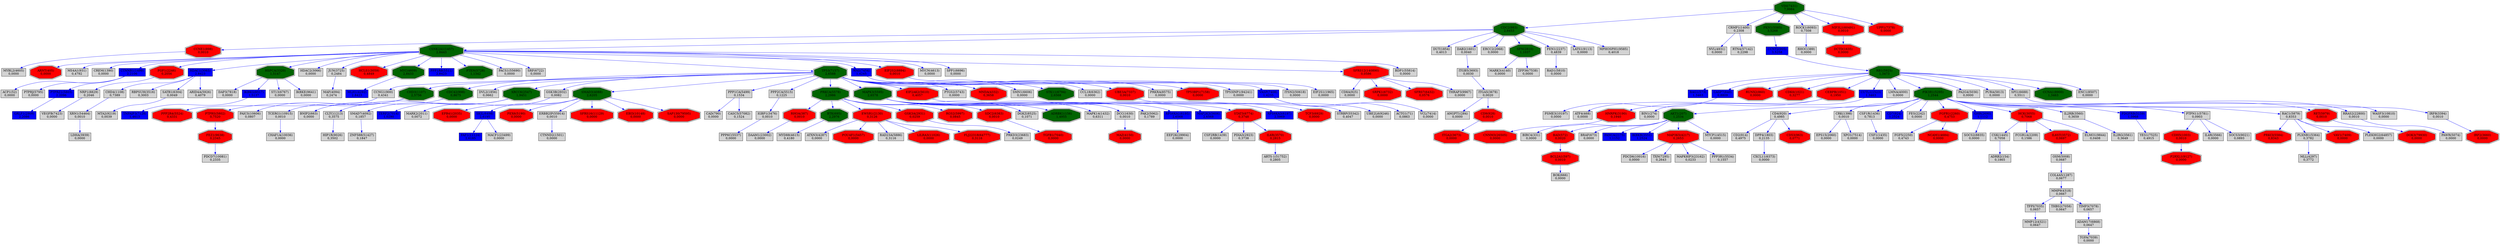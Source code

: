 digraph total_ansx {
N_0 [shape = box, style = filled, fillcolor = lightgray, label = "ACTG1(71)\n0,0863"];
N_1 [shape = box, style = filled, fillcolor = lightgray, label = "ADRB2(154)\n0,1865"];
N_2 [shape = doubleoctagon, style = filled, fillcolor = darkgreen, label = "ADRBK1(156)\n1,4955"];
N_3 [shape = doubleoctagon, style = filled, fillcolor = darkgreen, label = "AKT1(207)\n1,2534"];
N_4 [shape = box, style = filled, fillcolor = lightgray, label = "BIN1(274)\n0,0000"];
N_5 [shape = box, style = filled, fillcolor = lightgray, label = "ANGPT1(284)\n0,0000"];
N_6 [shape = box, style = filled, fillcolor = lightgray, label = "BIRC4(331)\n0,0000"];
N_7 [shape = doubleoctagon, style = filled, fillcolor = red, label = "RHOA(387)\n0,0010"];
N_8 [shape = box, style = filled, fillcolor = lightgray, label = "RHOC(389)\n0,0000"];
N_9 [shape = doubleoctagon, style = filled, fillcolor = red, label = "ARNT(405)\n0,0000"];
N_10 [shape = box, style = filled, fillcolor = blue, label = "BAG1(573)\n1,3463"];
N_11 [shape = doubleoctagon, style = filled, fillcolor = red, label = "BAD(572)\n0,0020"];
N_12 [shape = doubleoctagon, style = filled, fillcolor = red, label = "BCL2A1(597)\n0,0010"];
N_13 [shape = box, style = filled, fillcolor = lightgray, label = "BNIP2(663)\n0,0000"];
N_14 [shape = box, style = filled, fillcolor = lightgray, label = "BRAF(673)\n0,0000"];
N_15 [shape = doubleoctagon, style = filled, fillcolor = darkgreen, label = "BTK(695)\n2,2976"];
N_16 [shape = box, style = filled, fillcolor = lightgray, label = "CAD(790)\n0,0000"];
N_17 [shape = box, style = filled, fillcolor = blue, label = "CASP7(840)\n0,8809"];
N_18 [shape = doubleoctagon, style = filled, fillcolor = red, label = "RUNX2(860)\n0,0000"];
N_19 [shape = box, style = filled, fillcolor = lightgray, label = "CD2(914)\n0,4975"];
N_20 [shape = box, style = filled, fillcolor = lightgray, label = "CD4(920)\n0,4985"];
N_21 [shape = box, style = filled, fillcolor = lightgray, label = "CD8A(925)\n0,0000"];
N_22 [shape = doubleoctagon, style = filled, fillcolor = red, label = "CD9(928)\n0,0010"];
N_23 [shape = box, style = filled, fillcolor = lightgray, label = "MS4A1(931)\n0,4792"];
N_24 [shape = doubleoctagon, style = filled, fillcolor = red, label = "CCNE1(898)\n0,0010"];
N_25 [shape = doubleoctagon, style = filled, fillcolor = darkgreen, label = "CDC2(983)\n2,8453"];
N_26 [shape = box, style = filled, fillcolor = lightgray, label = "CCNG1(900)\n0,4341"];
N_27 [shape = doubleoctagon, style = filled, fillcolor = red, label = "CDK6(1021)\n0,3277"];
N_28 [shape = box, style = filled, fillcolor = blue, label = "CCNT2(905)\n3,5258"];
N_29 [shape = doubleoctagon, style = filled, fillcolor = red, label = "CEBPB(1051)\n0,1950"];
N_30 [shape = box, style = filled, fillcolor = lightgray, label = "ATF4(468)\n0,0000"];
N_31 [shape = doubleoctagon, style = filled, fillcolor = darkgreen, label = "CHD3(1107)\n2,5756"];
N_32 [shape = box, style = filled, fillcolor = lightgray, label = "CLTC(1213)\n0,3575"];
N_33 [shape = box, style = filled, fillcolor = lightgray, label = "CREM(1390)\n0,0000"];
N_34 [shape = box, style = filled, fillcolor = lightgray, label = "CRK(1398)\n0,0010"];
N_35 [shape = box, style = filled, fillcolor = lightgray, label = "CSF1(1435)\n0,0000"];
N_36 [shape = box, style = filled, fillcolor = lightgray, label = "CSF1R(1436)\n0,7813"];
N_37 [shape = box, style = filled, fillcolor = lightgray, label = "CSF2RB(1439)\n0,0000"];
N_38 [shape = box, style = filled, fillcolor = lightgray, label = "CSK(1445)\n0,7058"];
N_39 [shape = doubleoctagon, style = filled, fillcolor = red, label = "CDH5(1003)\n0,0010"];
N_40 [shape = doubleoctagon, style = filled, fillcolor = darkgreen, label = "CSNK2A1(1457)\n2,8443"];
N_41 [shape = box, style = filled, fillcolor = lightgray, label = "MAPK14(1432)\n0,6311"];
N_42 [shape = doubleoctagon, style = filled, fillcolor = darkgreen, label = "CDC42(998)\n0,8675"];
N_43 [shape = box, style = filled, fillcolor = lightgray, label = "ACP1(52)\n0,0000"];
N_44 [shape = box, style = filled, fillcolor = blue, label = "CTNNB1(1499)\n2,2106"];
N_45 [shape = box, style = filled, fillcolor = lightgray, label = "CTNND2(1501)\n0,0000"];
N_46 [shape = box, style = filled, fillcolor = blue, label = "CD7(924)\n1,2524"];
N_47 [shape = box, style = filled, fillcolor = lightgray, label = "COL4A5(1287)\n0,0677"];
N_48 [shape = doubleoctagon, style = filled, fillcolor = red, label = "DCTD(1635)\n0,0000"];
N_49 [shape = box, style = filled, fillcolor = lightgray, label = "DPP4(1803)\n0,2135"];
N_50 [shape = box, style = filled, fillcolor = lightgray, label = "CRMP1(1400)\n0,2308"];
N_51 [shape = box, style = filled, fillcolor = lightgray, label = "DUT(1854)\n0,4013"];
N_52 [shape = box, style = filled, fillcolor = lightgray, label = "DVL2(1856)\n0,0662"];
N_53 [shape = box, style = filled, fillcolor = lightgray, label = "DAB2(1601)\n0,0040"];
N_54 [shape = box, style = filled, fillcolor = lightgray, label = "EIF2S1(1965)\n0,0000"];
N_55 [shape = box, style = filled, fillcolor = lightgray, label = "CHD4(1108)\n0,7389"];
N_56 [shape = doubleoctagon, style = filled, fillcolor = red, label = "EPB41(2035)\n0,0000"];
N_57 [shape = box, style = filled, fillcolor = lightgray, label = "EPS15(2060)\n0,0000"];
N_58 [shape = box, style = filled, fillcolor = lightgray, label = "ERCC2(2068)\n0,0000"];
N_59 [shape = doubleoctagon, style = filled, fillcolor = red, label = "EWSR1(2130)\n0,3126"];
N_60 [shape = box, style = filled, fillcolor = blue, label = "FANCA(2175)\n1,1152"];
N_61 [shape = box, style = filled, fillcolor = lightgray, label = "FCGR1A(2209)\n0,1586"];
N_62 [shape = box, style = filled, fillcolor = lightgray, label = "FES(2242)\n0,0000"];
N_63 [shape = doubleoctagon, style = filled, fillcolor = red, label = "FGF1(2246)\n0,2056"];
N_64 [shape = doubleoctagon, style = filled, fillcolor = red, label = "FGFR1(2260)\n0,4753"];
N_65 [shape = box, style = filled, fillcolor = lightgray, label = "FGF5(2250)\n0,4743"];
N_66 [shape = doubleoctagon, style = filled, fillcolor = darkgreen, label = "XRCC6(2547)\n1,9451"];
N_67 [shape = doubleoctagon, style = filled, fillcolor = red, label = "CD53(963)\n0,0771"];
N_68 [shape = box, style = filled, fillcolor = blue, label = "GHR(2690)\n1,1112"];
N_69 [shape = doubleoctagon, style = filled, fillcolor = darkgreen, label = "SFN(2810)\n1,1037"];
N_70 [shape = box, style = filled, fillcolor = lightgray, label = "MARK2(2011)\n0,0072"];
N_71 [shape = box, style = filled, fillcolor = lightgray, label = "GSK3B(2932)\n0,0082"];
N_72 [shape = box, style = filled, fillcolor = lightgray, label = "PDIA3(2923)\n0,3738"];
N_73 [shape = doubleoctagon, style = filled, fillcolor = red, label = "HCK(3055)\n0,7068"];
N_74 [shape = box, style = filled, fillcolor = blue, label = "HDAC1(3065)\n2,8423"];
N_75 [shape = box, style = filled, fillcolor = blue, label = "CUTL1(1523)\n1,3463"];
N_76 [shape = box, style = filled, fillcolor = lightgray, label = "FEN1(2237)\n0,4839"];
N_77 [shape = doubleoctagon, style = filled, fillcolor = red, label = "HNRPK(3190)\n0,1940"];
N_78 [shape = doubleoctagon, style = filled, fillcolor = red, label = "GSK3A(2931)\n0,0259"];
N_79 [shape = doubleoctagon, style = filled, fillcolor = darkgreen, label = "HSPCA(3320)\n1,5147"];
N_80 [shape = box, style = filled, fillcolor = lightgray, label = "HDAC2(3066)\n0,0000"];
N_81 [shape = box, style = filled, fillcolor = blue, label = "IKBKB(3551)\n1,2524"];
N_82 [shape = box, style = filled, fillcolor = lightgray, label = "IL2RB(3560)\n0,3659"];
N_83 [shape = box, style = filled, fillcolor = lightgray, label = "IL2RG(3561)\n0,3649"];
N_84 [shape = doubleoctagon, style = filled, fillcolor = red, label = "IL6R(3570)\n0,2815"];
N_85 [shape = doubleoctagon, style = filled, fillcolor = red, label = "IL6ST(3572)\n0,0697"];
N_86 [shape = box, style = filled, fillcolor = lightgray, label = "IL4R(3566)\n0,0000"];
N_87 [shape = box, style = filled, fillcolor = lightgray, label = "IRF8(3394)\n0,0010"];
N_88 [shape = box, style = filled, fillcolor = lightgray, label = "ITGA5(3678)\n0,0020"];
N_89 [shape = doubleoctagon, style = filled, fillcolor = red, label = "ITGA2(3673)\n0,0000"];
N_90 [shape = box, style = filled, fillcolor = lightgray, label = "ITGB5(3693)\n0,0030"];
N_91 [shape = box, style = filled, fillcolor = lightgray, label = "JUN(3725)\n0,2484"];
N_92 [shape = box, style = filled, fillcolor = lightgray, label = "LDHA(3939)\n0,0000"];
N_93 [shape = box, style = filled, fillcolor = lightgray, label = "LMNA(4000)\n0,0000"];
N_94 [shape = doubleoctagon, style = filled, fillcolor = red, label = "HCLS1(3059)\n0,4849"];
N_95 [shape = doubleoctagon, style = filled, fillcolor = darkgreen, label = "SMAD3(4088)\n2,6205"];
N_96 [shape = box, style = filled, fillcolor = lightgray, label = "SMAD7(4092)\n0,1857"];
N_97 [shape = box, style = filled, fillcolor = lightgray, label = "MAF(4094)\n0,2474"];
N_98 [shape = box, style = filled, fillcolor = lightgray, label = "DCC(1630)\n0,0010"];
N_99 [shape = box, style = filled, fillcolor = lightgray, label = "BOK(666)\n0,0000"];
N_100 [shape = doubleoctagon, style = filled, fillcolor = red, label = "MAP3K5(4217)\n0,2653"];
N_101 [shape = box, style = filled, fillcolor = lightgray, label = "IGBP1(3476)\n0,0010"];
N_102 [shape = box, style = filled, fillcolor = lightgray, label = "MLL(4297)\n0,3772"];
N_103 [shape = box, style = filled, fillcolor = lightgray, label = "MMP9(4318)\n0,0667"];
N_104 [shape = box, style = filled, fillcolor = blue, label = "MLH1(4292)\n2,8423"];
N_105 [shape = box, style = filled, fillcolor = lightgray, label = "MYBL2(4605)\n0,0000"];
N_106 [shape = box, style = filled, fillcolor = lightgray, label = "MYD88(4615)\n0,4180"];
N_107 [shape = doubleoctagon, style = filled, fillcolor = red, label = "NCAM1(4684)\n0,0000"];
N_108 [shape = doubleoctagon, style = filled, fillcolor = red, label = "IRF2(3660)\n0,0000"];
N_109 [shape = doubleoctagon, style = filled, fillcolor = darkgreen, label = "MYC(4609)\n2,8433"];
N_110 [shape = box, style = filled, fillcolor = lightgray, label = "RBPSUH(3516)\n0,3003"];
N_111 [shape = box, style = filled, fillcolor = lightgray, label = "PAK2(5062)\n0,1789"];
N_112 [shape = box, style = filled, fillcolor = lightgray, label = "PAWR(5074)\n0,0000"];
N_113 [shape = box, style = filled, fillcolor = blue, label = "PDGFRB(5159)\n1,0968"];
N_114 [shape = doubleoctagon, style = filled, fillcolor = darkgreen, label = "PIK3R1(5295)\n1,2544"];
N_115 [shape = box, style = filled, fillcolor = lightgray, label = "MARK3(4140)\n0,0000"];
N_116 [shape = box, style = filled, fillcolor = lightgray, label = "MMP12(4321)\n0,0647"];
N_117 [shape = box, style = filled, fillcolor = lightgray, label = "PPP1CA(5499)\n0,1534"];
N_118 [shape = box, style = filled, fillcolor = lightgray, label = "PPP2CA(5515)\n0,1225"];
N_119 [shape = box, style = filled, fillcolor = blue, label = "PPP1R8(5511)\n2,8423"];
N_120 [shape = doubleoctagon, style = filled, fillcolor = darkgreen, label = "PRKCA(5578)\n2,2986"];
N_121 [shape = box, style = filled, fillcolor = lightgray, label = "PA2G4(5036)\n0,0000"];
N_122 [shape = doubleoctagon, style = filled, fillcolor = darkgreen, label = "PKN1(5585)\n3,5268"];
N_123 [shape = doubleoctagon, style = filled, fillcolor = darkgreen, label = "MAPK3(5595)\n2,6578"];
N_124 [shape = doubleoctagon, style = filled, fillcolor = red, label = "PRKCI(5584)\n0,8343"];
N_125 [shape = doubleoctagon, style = filled, fillcolor = red, label = "EIF2AK2(5610)\n0,4057"];
N_126 [shape = box, style = filled, fillcolor = lightgray, label = "ATXN3(4287)\n0,0000"];
N_127 [shape = box, style = filled, fillcolor = lightgray, label = "PTGS2(5743)\n0,0000"];
N_128 [shape = box, style = filled, fillcolor = blue, label = "GRLF1(2909)\n2,2086"];
N_129 [shape = box, style = filled, fillcolor = lightgray, label = "PURA(5813)\n0,0000"];
N_130 [shape = box, style = filled, fillcolor = lightgray, label = "PTPN11(5781)\n0,0903"];
N_131 [shape = doubleoctagon, style = filled, fillcolor = darkgreen, label = "PTEN(5728)\n1,1342"];
N_132 [shape = box, style = filled, fillcolor = lightgray, label = "RAC1(5879)\n0,8353"];
N_133 [shape = box, style = filled, fillcolor = lightgray, label = "PLXNB1(5364)\n0,3782"];
N_134 [shape = box, style = filled, fillcolor = lightgray, label = "RAD1(5810)\n0,0000"];
N_135 [shape = doubleoctagon, style = filled, fillcolor = darkgreen, label = "RB1(5925)\n1,3473"];
N_136 [shape = doubleoctagon, style = filled, fillcolor = red, label = "MNDA(4332)\n0,3658"];
N_137 [shape = doubleoctagon, style = filled, fillcolor = red, label = "RET(5979)\n0,0010"];
N_138 [shape = doubleoctagon, style = filled, fillcolor = red, label = "POU4F1(5457)\n0,0000"];
N_139 [shape = box, style = filled, fillcolor = lightgray, label = "ROCK1(6093)\n0,7508"];
N_140 [shape = box, style = filled, fillcolor = lightgray, label = "NVL(4931)\n0,0000"];
N_141 [shape = box, style = filled, fillcolor = lightgray, label = "RAD23A(5886)\n0,3116"];
N_142 [shape = box, style = filled, fillcolor = blue, label = "RPS6KA1(6195)\n2,6568"];
N_143 [shape = box, style = filled, fillcolor = blue, label = "MAP2K3(5606)\n2,6568"];
N_144 [shape = box, style = filled, fillcolor = lightgray, label = "SATB1(6304)\n0,0049"];
N_145 [shape = doubleoctagon, style = filled, fillcolor = red, label = "RGS2(5997)\n0,0845"];
N_146 [shape = box, style = filled, fillcolor = lightgray, label = "PACS1(55690)\n0,0000"];
N_147 [shape = box, style = filled, fillcolor = lightgray, label = "PTPRJ(5795)\n0,0000"];
N_148 [shape = doubleoctagon, style = filled, fillcolor = red, label = "SDC2(6383)\n0,0010"];
N_149 [shape = box, style = filled, fillcolor = blue, label = "SKIL(6498)\n2,6195"];
N_150 [shape = box, style = filled, fillcolor = lightgray, label = "SMN1(6606)\n0,0000"];
N_151 [shape = box, style = filled, fillcolor = lightgray, label = "SPI1(6688)\n0,5511"];
N_152 [shape = box, style = filled, fillcolor = lightgray, label = "SRF(6722)\n0,0000"];
N_153 [shape = doubleoctagon, style = filled, fillcolor = red, label = "SRPK1(6732)\n0,0000"];
N_154 [shape = doubleoctagon, style = filled, fillcolor = red, label = "STAT3(6774)\n0,3748"];
N_155 [shape = box, style = filled, fillcolor = blue, label = "RPS6KA3(6197)\n2,5969"];
N_156 [shape = doubleoctagon, style = filled, fillcolor = darkgreen, label = "STK11(6794)\n2,6568"];
N_157 [shape = doubleoctagon, style = filled, fillcolor = red, label = "TCF3(6929)\n0,0000"];
N_158 [shape = box, style = filled, fillcolor = blue, label = "TERF2(7014)\n1,0290"];
N_159 [shape = box, style = filled, fillcolor = lightgray, label = "ADAM17(6868)\n0,0647"];
N_160 [shape = box, style = filled, fillcolor = lightgray, label = "TGFA(7039)\n0,0000"];
N_161 [shape = doubleoctagon, style = filled, fillcolor = red, label = "TGFB1(7040)\n0,0000"];
N_162 [shape = box, style = filled, fillcolor = lightgray, label = "TFPI(7035)\n0,0657"];
N_163 [shape = box, style = filled, fillcolor = lightgray, label = "THBS2(7058)\n0,0647"];
N_164 [shape = box, style = filled, fillcolor = lightgray, label = "CCL18(6362)\n0,0000"];
N_165 [shape = box, style = filled, fillcolor = blue, label = "TNFAIP3(7128)\n1,4613"];
N_166 [shape = doubleoctagon, style = filled, fillcolor = darkgreen, label = "TP53(7157)\n2,6588"];
N_167 [shape = doubleoctagon, style = filled, fillcolor = red, label = "UBE3A(7337)\n0,0010"];
N_168 [shape = box, style = filled, fillcolor = blue, label = "VASP(7408)\n1,4235"];
N_169 [shape = box, style = filled, fillcolor = lightgray, label = "VEGFB(7423)\n0,0000"];
N_170 [shape = doubleoctagon, style = filled, fillcolor = darkgreen, label = "VIM(7431)\n7,9984"];
N_171 [shape = box, style = filled, fillcolor = blue, label = "WAS(7454)\n1,4245"];
N_172 [shape = box, style = filled, fillcolor = lightgray, label = "XPO1(7514)\n0,0000"];
N_173 [shape = doubleoctagon, style = filled, fillcolor = red, label = "VAV1(7409)\n0,0000"];
N_174 [shape = box, style = filled, fillcolor = lightgray, label = "YES1(7525)\n0,4915"];
N_175 [shape = box, style = filled, fillcolor = lightgray, label = "DAP3(7818)\n0,0000"];
N_176 [shape = box, style = filled, fillcolor = lightgray, label = "ZFP36(7538)\n0,0000"];
N_177 [shape = doubleoctagon, style = filled, fillcolor = red, label = "SFRS7(6432)\n0,0576"];
N_178 [shape = box, style = filled, fillcolor = lightgray, label = "VCL(7414)\n0,0000"];
N_179 [shape = doubleoctagon, style = filled, fillcolor = red, label = "PTPRS(5802)\n0,7520"];
N_180 [shape = box, style = filled, fillcolor = blue, label = "IKBKG(8517)\n1,5137"];
N_181 [shape = box, style = filled, fillcolor = lightgray, label = "PRKRA(8575)\n0,0000"];
N_182 [shape = box, style = filled, fillcolor = lightgray, label = "NRP1(8829)\n0,2046"];
N_183 [shape = box, style = filled, fillcolor = lightgray, label = "ARID4A(5926)\n0,4079"];
N_184 [shape = doubleoctagon, style = filled, fillcolor = darkgreen, label = "CCNA1(8900)\n1,3463"];
N_185 [shape = box, style = filled, fillcolor = lightgray, label = "SOCS2(8835)\n0,0000"];
N_186 [shape = doubleoctagon, style = filled, fillcolor = red, label = "EIF2S2(8894)\n0,0010"];
N_187 [shape = box, style = filled, fillcolor = lightgray, label = "MYCN(4613)\n0,0000"];
N_188 [shape = box, style = filled, fillcolor = lightgray, label = "LATS1(9113)\n0,0000"];
N_189 [shape = box, style = filled, fillcolor = lightgray, label = "OSM(5008)\n0,0687"];
N_190 [shape = box, style = filled, fillcolor = lightgray, label = "SPP1(6696)\n0,0000"];
N_191 [shape = box, style = filled, fillcolor = lightgray, label = "ST13(6767)\n0,0000"];
N_192 [shape = doubleoctagon, style = filled, fillcolor = red, label = "FEZ1(9638)\n0,2345"];
N_193 [shape = doubleoctagon, style = filled, fillcolor = red, label = "TP53BP1(7158)\n0,0000"];
N_194 [shape = box, style = filled, fillcolor = lightgray, label = "UBE2L6(9246)\n0,0000"];
N_195 [shape = box, style = filled, fillcolor = lightgray, label = "IKBKE(9641)\n0,0000"];
N_196 [shape = box, style = filled, fillcolor = lightgray, label = "PDCD6(10016)\n0,0000"];
N_197 [shape = box, style = filled, fillcolor = lightgray, label = "DGKZ(8525)\n0,1071"];
N_198 [shape = box, style = filled, fillcolor = lightgray, label = "CHAF1A(10036)\n0,0000"];
N_199 [shape = box, style = filled, fillcolor = lightgray, label = "PSME3(10197)\n0,0000"];
N_200 [shape = box, style = filled, fillcolor = lightgray, label = "PAICS(10606)\n0,0807"];
N_201 [shape = box, style = filled, fillcolor = lightgray, label = "TXN(7295)\n0,2643"];
N_202 [shape = box, style = filled, fillcolor = lightgray, label = "TCERG1(10915)\n0,0010"];
N_203 [shape = box, style = filled, fillcolor = blue, label = "FAF1(11124)\n2,6185"];
N_204 [shape = box, style = filled, fillcolor = lightgray, label = "MTA2(9219)\n0,0039"];
N_205 [shape = box, style = filled, fillcolor = lightgray, label = "MAPK8IP3(23162)\n0,0233"];
N_206 [shape = box, style = filled, fillcolor = lightgray, label = "MACF1(23499)\n0,0000"];
N_207 [shape = box, style = filled, fillcolor = blue, label = "PTPRZ1(5803)\n2,2096"];
N_208 [shape = box, style = filled, fillcolor = lightgray, label = "ITSN2(50618)\n0,0000"];
N_209 [shape = box, style = filled, fillcolor = lightgray, label = "RRAS2(22800)\n0,0010"];
N_210 [shape = box, style = filled, fillcolor = lightgray, label = "XRN1(54464)\n0,0010"];
N_211 [shape = box, style = filled, fillcolor = lightgray, label = "PDCD7(10081)\n0,2335"];
N_212 [shape = doubleoctagon, style = filled, fillcolor = red, label = "PEX6(5190)\n0,0000"];
N_213 [shape = box, style = filled, fillcolor = lightgray, label = "ERBB2IP(55914)\n0,0010"];
N_214 [shape = doubleoctagon, style = filled, fillcolor = red, label = "SFRS16(11129)\n0,0000"];
N_215 [shape = doubleoctagon, style = filled, fillcolor = red, label = "NIF3L1(60491)\n0,0010"];
N_216 [shape = box, style = filled, fillcolor = lightgray, label = "RTN4(57142)\n0,2298"];
N_217 [shape = box, style = filled, fillcolor = lightgray, label = "CASC5(57082)\n0,1524"];
N_218 [shape = box, style = filled, fillcolor = lightgray, label = "THRAP3(9967)\n0,0000"];
N_219 [shape = doubleoctagon, style = filled, fillcolor = red, label = "SFRS12(140890)\n0,0586"];
N_220 [shape = doubleoctagon, style = filled, fillcolor = red, label = "DOK3(79930)\n0,0000"];
N_221 [shape = box, style = filled, fillcolor = lightgray, label = "HIP1R(9026)\n0,3502"];
N_222 [shape = box, style = filled, fillcolor = lightgray, label = "WASF3(10810)\n0,0000"];
N_223 [shape = box, style = filled, fillcolor = lightgray, label = "MTCP1(4515)\n0,0000"];
N_224 [shape = box, style = filled, fillcolor = lightgray, label = "DAAM1(23002)\n0,0000"];
N_225 [shape = box, style = filled, fillcolor = lightgray, label = "PLEKHG2(64857)\n0,0000"];
N_226 [shape = box, style = filled, fillcolor = lightgray, label = "ELMO1(9844)\n0,0408"];
N_227 [shape = doubleoctagon, style = filled, fillcolor = red, label = "EBI3(10148)\n0,0000"];
N_228 [shape = box, style = filled, fillcolor = lightgray, label = "MPHOSPH1(9585)\n0,4018"];
N_229 [shape = doubleoctagon, style = filled, fillcolor = red, label = "PPP2R4(5524)\n0,4331"];
N_230 [shape = box, style = filled, fillcolor = lightgray, label = "CXCL11(6373)\n0,0000"];
N_231 [shape = box, style = filled, fillcolor = lightgray, label = "SOCS3(9021)\n0,0893"];
N_232 [shape = doubleoctagon, style = filled, fillcolor = red, label = "P2RXL1(9127)\n0,0000"];
N_233 [shape = doubleoctagon, style = filled, fillcolor = red, label = "MAZ(4150)\n0,0000"];
N_234 [shape = box, style = filled, fillcolor = lightgray, label = "BDP1(55814)\n0,0000"];
N_235 [shape = box, style = filled, fillcolor = lightgray, label = "EEF2K(29904)\n0,0000"];
N_236 [shape = doubleoctagon, style = filled, fillcolor = red, label = "LILRA3(11026)\n0,0000"];
N_237 [shape = doubleoctagon, style = filled, fillcolor = red, label = "FLJ22318(64777)\n0,3116"];
N_238 [shape = box, style = filled, fillcolor = lightgray, label = "PPP3R1(5534)\n0,1557"];
N_239 [shape = doubleoctagon, style = filled, fillcolor = red, label = "CNNM3(26505)\n0,0000"];
N_240 [shape = box, style = filled, fillcolor = lightgray, label = "PRKD3(23683)\n0,0249"];
N_241 [shape = box, style = filled, fillcolor = lightgray, label = "ARTS-1(51752)\n0,2805"];
N_242 [shape = box, style = filled, fillcolor = lightgray, label = "TIMP3(7078)\n0,0657"];
N_243 [shape = doubleoctagon, style = filled, fillcolor = red, label = "SAP130(79595)\n0,0000"];
N_244 [shape = box, style = filled, fillcolor = lightgray, label = "ZNF588(51427)\n0,1847"];
N_245 [shape = box, style = filled, fillcolor = lightgray, label = "PPP6C(5537)\n0,0000"];
N_246 [shape = box, style = filled, fillcolor = lightgray, label = "STRBP(55342)\n0,4047"];
N_247 [shape = box, style = filled, fillcolor = lightgray, label = "ENC1(8507)\n0,0000"];
N_248 [shape = box, style = filled, fillcolor = lightgray, label = "TP53INP1(94241)\n0,0000"];
N_249 [shape = doubleoctagon, style = filled, fillcolor = red, label = "UPP1(7378)\n0,0000"];
N_3 -> N_6 [ color = blue ];
N_3 -> N_11 [ color = blue ];
N_11 -> N_12 [ color = blue ];
N_3 -> N_14 [ color = blue ];
N_20 -> N_19 [ color = blue ];
N_25 -> N_24 [ color = blue ];
N_29 -> N_30 [ color = blue ];
N_36 -> N_35 [ color = blue ];
N_38 -> N_1 [ color = blue ];
N_40 -> N_9 [ color = blue ];
N_40 -> N_23 [ color = blue ];
N_25 -> N_40 [ color = blue ];
N_40 -> N_33 [ color = blue ];
N_42 -> N_13 [ color = blue ];
N_40 -> N_44 [ color = blue ];
N_44 -> N_43 [ color = blue ];
N_20 -> N_49 [ color = blue ];
N_25 -> N_51 [ color = blue ];
N_25 -> N_53 [ color = blue ];
N_34 -> N_57 [ color = blue ];
N_25 -> N_58 [ color = blue ];
N_3 -> N_60 [ color = blue ];
N_40 -> N_63 [ color = blue ];
N_64 -> N_65 [ color = blue ];
N_66 -> N_32 [ color = blue ];
N_20 -> N_67 [ color = blue ];
N_25 -> N_69 [ color = blue ];
N_71 -> N_70 [ color = blue ];
N_73 -> N_38 [ color = blue ];
N_73 -> N_61 [ color = blue ];
N_40 -> N_74 [ color = blue ];
N_74 -> N_55 [ color = blue ];
N_75 -> N_4 [ color = blue ];
N_25 -> N_76 [ color = blue ];
N_29 -> N_77 [ color = blue ];
N_40 -> N_79 [ color = blue ];
N_40 -> N_80 [ color = blue ];
N_3 -> N_81 [ color = blue ];
N_82 -> N_83 [ color = blue ];
N_73 -> N_85 [ color = blue ];
N_88 -> N_5 [ color = blue ];
N_88 -> N_22 [ color = blue ];
N_22 -> N_89 [ color = blue ];
N_53 -> N_90 [ color = blue ];
N_90 -> N_88 [ color = blue ];
N_40 -> N_91 [ color = blue ];
N_40 -> N_94 [ color = blue ];
N_95 -> N_56 [ color = blue ];
N_66 -> N_96 [ color = blue ];
N_91 -> N_97 [ color = blue ];
N_12 -> N_99 [ color = blue ];
N_3 -> N_100 [ color = blue ];
N_47 -> N_103 [ color = blue ];
N_24 -> N_105 [ color = blue ];
N_15 -> N_106 [ color = blue ];
N_64 -> N_107 [ color = blue ];
N_87 -> N_108 [ color = blue ];
N_40 -> N_109 [ color = blue ];
N_109 -> N_104 [ color = blue ];
N_74 -> N_110 [ color = blue ];
N_114 -> N_3 [ color = blue ];
N_114 -> N_20 [ color = blue ];
N_114 -> N_34 [ color = blue ];
N_114 -> N_36 [ color = blue ];
N_114 -> N_46 [ color = blue ];
N_114 -> N_62 [ color = blue ];
N_114 -> N_64 [ color = blue ];
N_114 -> N_68 [ color = blue ];
N_114 -> N_73 [ color = blue ];
N_114 -> N_82 [ color = blue ];
N_114 -> N_113 [ color = blue ];
N_69 -> N_115 [ color = blue ];
N_117 -> N_16 [ color = blue ];
N_118 -> N_101 [ color = blue ];
N_40 -> N_119 [ color = blue ];
N_120 -> N_7 [ color = blue ];
N_120 -> N_15 [ color = blue ];
N_120 -> N_59 [ color = blue ];
N_120 -> N_78 [ color = blue ];
N_122 -> N_28 [ color = blue ];
N_123 -> N_2 [ color = blue ];
N_123 -> N_41 [ color = blue ];
N_123 -> N_98 [ color = blue ];
N_123 -> N_111 [ color = blue ];
N_59 -> N_126 [ color = blue ];
N_130 -> N_39 [ color = blue ];
N_130 -> N_86 [ color = blue ];
N_114 -> N_130 [ color = blue ];
N_40 -> N_131 [ color = blue ];
N_114 -> N_132 [ color = blue ];
N_132 -> N_124 [ color = blue ];
N_133 -> N_102 [ color = blue ];
N_132 -> N_133 [ color = blue ];
N_76 -> N_134 [ color = blue ];
N_135 -> N_10 [ color = blue ];
N_135 -> N_17 [ color = blue ];
N_135 -> N_18 [ color = blue ];
N_135 -> N_27 [ color = blue ];
N_28 -> N_135 [ color = blue ];
N_135 -> N_29 [ color = blue ];
N_135 -> N_75 [ color = blue ];
N_135 -> N_93 [ color = blue ];
N_135 -> N_114 [ color = blue ];
N_135 -> N_121 [ color = blue ];
N_135 -> N_129 [ color = blue ];
N_114 -> N_137 [ color = blue ];
N_59 -> N_138 [ color = blue ];
N_139 -> N_8 [ color = blue ];
N_50 -> N_140 [ color = blue ];
N_59 -> N_141 [ color = blue ];
N_123 -> N_142 [ color = blue ];
N_123 -> N_143 [ color = blue ];
N_74 -> N_144 [ color = blue ];
N_120 -> N_145 [ color = blue ];
N_40 -> N_146 [ color = blue ];
N_44 -> N_147 [ color = blue ];
N_120 -> N_148 [ color = blue ];
N_95 -> N_149 [ color = blue ];
N_151 -> N_87 [ color = blue ];
N_135 -> N_151 [ color = blue ];
N_40 -> N_152 [ color = blue ];
N_154 -> N_37 [ color = blue ];
N_154 -> N_72 [ color = blue ];
N_154 -> N_84 [ color = blue ];
N_123 -> N_154 [ color = blue ];
N_123 -> N_155 [ color = blue ];
N_123 -> N_157 [ color = blue ];
N_66 -> N_158 [ color = blue ];
N_159 -> N_160 [ color = blue ];
N_148 -> N_161 [ color = blue ];
N_103 -> N_162 [ color = blue ];
N_162 -> N_116 [ color = blue ];
N_103 -> N_163 [ color = blue ];
N_166 -> N_26 [ color = blue ];
N_166 -> N_31 [ color = blue ];
N_40 -> N_166 [ color = blue ];
N_166 -> N_42 [ color = blue ];
N_166 -> N_52 [ color = blue ];
N_166 -> N_66 [ color = blue ];
N_166 -> N_71 [ color = blue ];
N_166 -> N_95 [ color = blue ];
N_166 -> N_117 [ color = blue ];
N_166 -> N_118 [ color = blue ];
N_166 -> N_120 [ color = blue ];
N_166 -> N_123 [ color = blue ];
N_166 -> N_125 [ color = blue ];
N_166 -> N_127 [ color = blue ];
N_166 -> N_136 [ color = blue ];
N_166 -> N_150 [ color = blue ];
N_166 -> N_156 [ color = blue ];
N_166 -> N_164 [ color = blue ];
N_166 -> N_167 [ color = blue ];
N_168 -> N_0 [ color = blue ];
N_170 -> N_25 [ color = blue ];
N_170 -> N_50 [ color = blue ];
N_170 -> N_122 [ color = blue ];
N_170 -> N_139 [ color = blue ];
N_40 -> N_171 [ color = blue ];
N_171 -> N_168 [ color = blue ];
N_34 -> N_172 [ color = blue ];
N_132 -> N_173 [ color = blue ];
N_113 -> N_174 [ color = blue ];
N_79 -> N_175 [ color = blue ];
N_69 -> N_176 [ color = blue ];
N_168 -> N_178 [ color = blue ];
N_31 -> N_179 [ color = blue ];
N_79 -> N_180 [ color = blue ];
N_180 -> N_165 [ color = blue ];
N_166 -> N_181 [ color = blue ];
N_63 -> N_182 [ color = blue ];
N_182 -> N_169 [ color = blue ];
N_74 -> N_183 [ color = blue ];
N_135 -> N_184 [ color = blue ];
N_68 -> N_185 [ color = blue ];
N_40 -> N_186 [ color = blue ];
N_186 -> N_54 [ color = blue ];
N_40 -> N_187 [ color = blue ];
N_25 -> N_188 [ color = blue ];
N_189 -> N_47 [ color = blue ];
N_85 -> N_189 [ color = blue ];
N_40 -> N_190 [ color = blue ];
N_79 -> N_191 [ color = blue ];
N_179 -> N_192 [ color = blue ];
N_166 -> N_193 [ color = blue ];
N_167 -> N_194 [ color = blue ];
N_79 -> N_195 [ color = blue ];
N_100 -> N_196 [ color = blue ];
N_120 -> N_197 [ color = blue ];
N_17 -> N_199 [ color = blue ];
N_31 -> N_200 [ color = blue ];
N_100 -> N_201 [ color = blue ];
N_31 -> N_202 [ color = blue ];
N_202 -> N_198 [ color = blue ];
N_149 -> N_203 [ color = blue ];
N_144 -> N_204 [ color = blue ];
N_100 -> N_205 [ color = blue ];
N_149 -> N_206 [ color = blue ];
N_44 -> N_207 [ color = blue ];
N_207 -> N_128 [ color = blue ];
N_171 -> N_208 [ color = blue ];
N_209 -> N_112 [ color = blue ];
N_114 -> N_209 [ color = blue ];
N_55 -> N_210 [ color = blue ];
N_210 -> N_92 [ color = blue ];
N_192 -> N_211 [ color = blue ];
N_95 -> N_212 [ color = blue ];
N_213 -> N_45 [ color = blue ];
N_95 -> N_213 [ color = blue ];
N_95 -> N_214 [ color = blue ];
N_215 -> N_48 [ color = blue ];
N_170 -> N_215 [ color = blue ];
N_50 -> N_216 [ color = blue ];
N_117 -> N_217 [ color = blue ];
N_219 -> N_21 [ color = blue ];
N_40 -> N_219 [ color = blue ];
N_219 -> N_153 [ color = blue ];
N_219 -> N_177 [ color = blue ];
N_219 -> N_218 [ color = blue ];
N_137 -> N_220 [ color = blue ];
N_32 -> N_221 [ color = blue ];
N_114 -> N_222 [ color = blue ];
N_3 -> N_223 [ color = blue ];
N_7 -> N_224 [ color = blue ];
N_132 -> N_225 [ color = blue ];
N_73 -> N_226 [ color = blue ];
N_95 -> N_227 [ color = blue ];
N_25 -> N_228 [ color = blue ];
N_26 -> N_229 [ color = blue ];
N_49 -> N_230 [ color = blue ];
N_130 -> N_231 [ color = blue ];
N_39 -> N_232 [ color = blue ];
N_98 -> N_233 [ color = blue ];
N_40 -> N_234 [ color = blue ];
N_142 -> N_235 [ color = blue ];
N_59 -> N_236 [ color = blue ];
N_59 -> N_237 [ color = blue ];
N_100 -> N_238 [ color = blue ];
N_77 -> N_239 [ color = blue ];
N_78 -> N_240 [ color = blue ];
N_84 -> N_241 [ color = blue ];
N_103 -> N_242 [ color = blue ];
N_242 -> N_159 [ color = blue ];
N_95 -> N_243 [ color = blue ];
N_96 -> N_244 [ color = blue ];
N_101 -> N_245 [ color = blue ];
N_125 -> N_246 [ color = blue ];
N_135 -> N_247 [ color = blue ];
N_166 -> N_248 [ color = blue ];
N_170 -> N_249 [ color = blue ];
}
